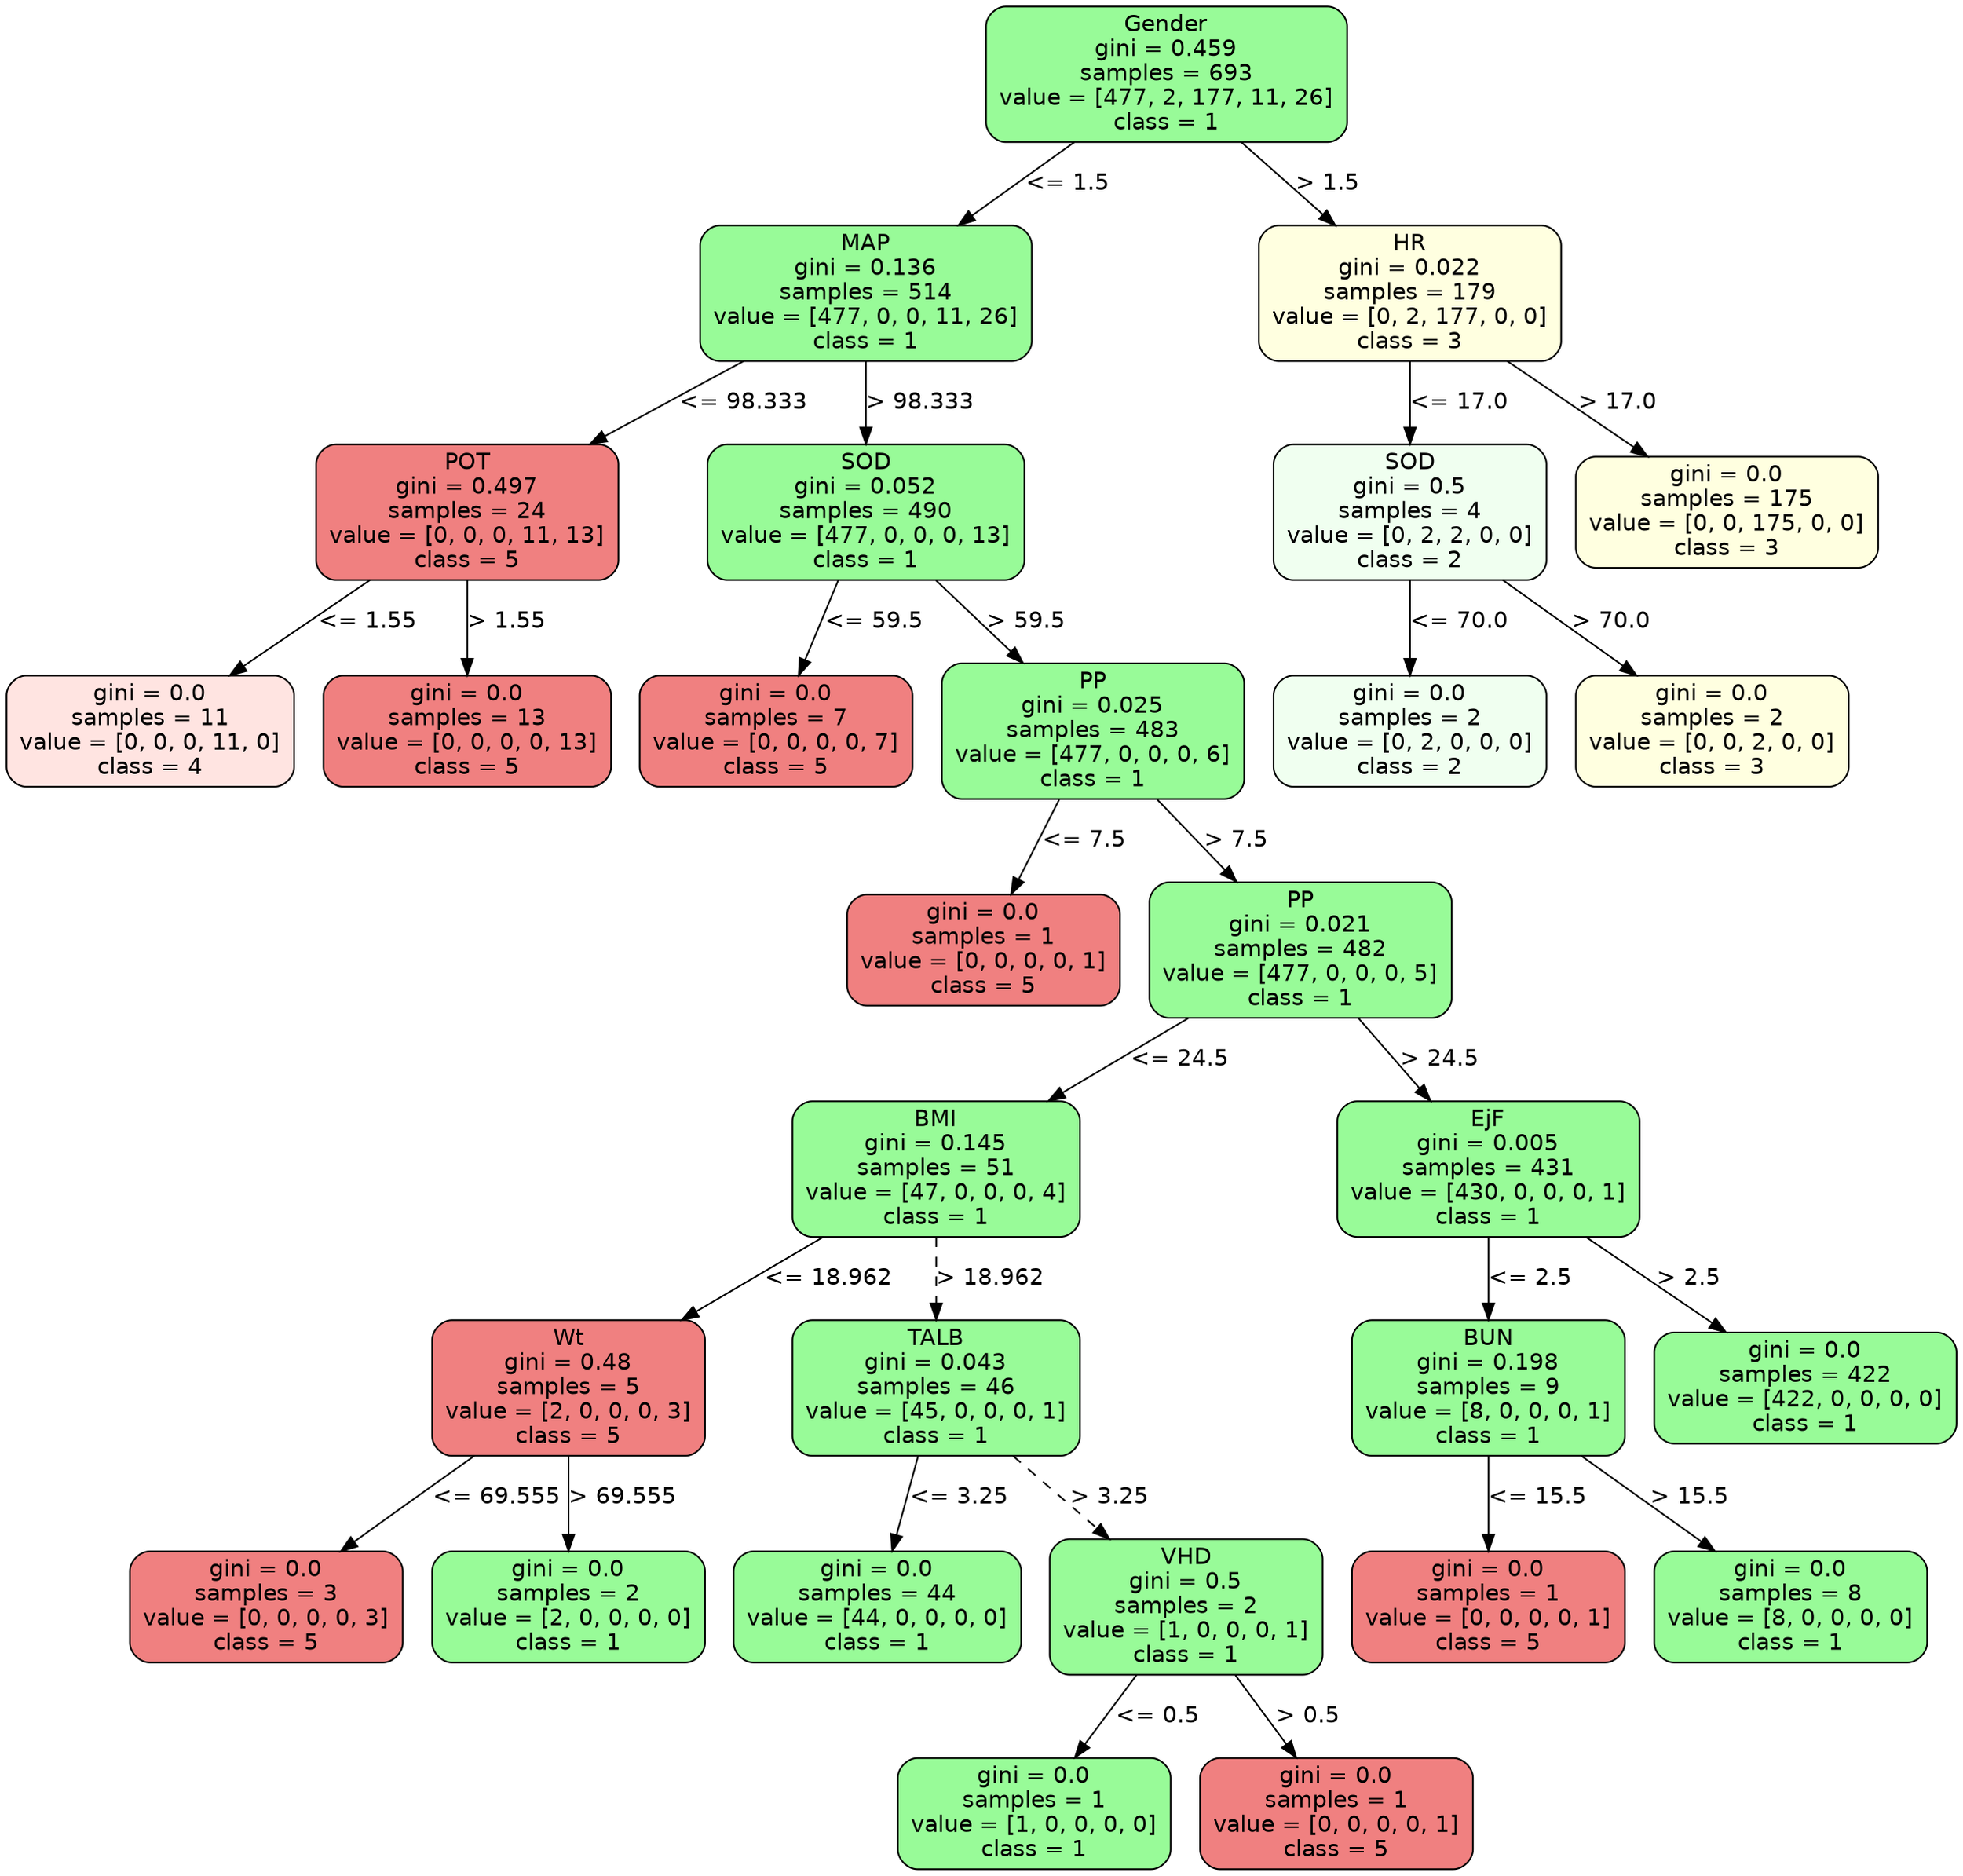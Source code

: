 strict digraph Tree {
	graph [bb="0,0,1017,1140"];
	node [color=black,
		fontname=helvetica,
		label="\N",
		shape=box,
		style="filled, rounded"
	];
	edge [fontname=helvetica];
	0	[fillcolor=palegreen,
		height=1.1528,
		label="Gender\ngini = 0.459\nsamples = 693\nvalue = [477, 2, 177, 11, 26]\nclass = 1",
		pos="605.5,1098.5",
		width=2.5694];
	1	[fillcolor=palegreen,
		height=1.1528,
		label="MAP\ngini = 0.136\nsamples = 514\nvalue = [477, 0, 0, 11, 26]\nclass = 1",
		pos="447.5,964.5",
		width=2.3611];
	0 -> 1	[label="<= 1.5",
		labelangle=45,
		labeldistance=2.5,
		lp="551.5,1031.5",
		op="<=",
		param=1.5,
		pos="e,496.03,1006 556.81,1056.8 540.06,1042.8 521.17,1027 503.86,1012.6",
		style=solid];
	24	[fillcolor=lightyellow,
		height=1.1528,
		label="HR\ngini = 0.022\nsamples = 179\nvalue = [0, 2, 177, 0, 0]\nclass = 3",
		pos="732.5,964.5",
		width=2.1528];
	0 -> 24	[label="> 1.5",
		labelangle=-45,
		labeldistance=2.5,
		lp="689,1031.5",
		op=">",
		param=1.5,
		pos="e,693.27,1006.3 644.64,1056.8 657.8,1043.1 672.6,1027.8 686.25,1013.6",
		style=solid];
	2	[fillcolor=lightcoral,
		height=1.1528,
		label="POT\ngini = 0.497\nsamples = 24\nvalue = [0, 0, 0, 11, 13]\nclass = 5",
		pos="238.5,830.5",
		width=2.1528];
	1 -> 2	[label="<= 98.333",
		lp="380.5,897.5",
		op="<=",
		param=98.333,
		pos="e,302.87,872.15 383.37,923 360.61,908.62 334.83,892.34 311.39,877.53",
		style=solid];
	5	[fillcolor=palegreen,
		height=1.1528,
		label="SOD\ngini = 0.052\nsamples = 490\nvalue = [477, 0, 0, 0, 13]\nclass = 1",
		pos="447.5,830.5",
		width=2.25];
	1 -> 5	[label="> 98.333",
		lp="474.5,897.5",
		op=">",
		param=98.333,
		pos="e,447.5,872.27 447.5,922.82 447.5,910.02 447.5,895.73 447.5,882.32",
		style=solid];
	3	[fillcolor=mistyrose,
		height=0.94444,
		label="gini = 0.0\nsamples = 11\nvalue = [0, 0, 0, 11, 0]\nclass = 4",
		pos="73.5,696.5",
		width=2.0417];
	2 -> 3	[label="<= 1.55",
		lp="185,763.5",
		op="<=",
		param=1.55,
		pos="e,114.79,730.53 187.65,788.82 167,772.3 143.24,753.29 122.75,736.9",
		style=solid];
	4	[fillcolor=lightcoral,
		height=0.94444,
		label="gini = 0.0\nsamples = 13\nvalue = [0, 0, 0, 0, 13]\nclass = 5",
		pos="238.5,696.5",
		width=2.0417];
	2 -> 4	[label="> 1.55",
		lp="258,763.5",
		op=">",
		param=1.55,
		pos="e,238.5,730.74 238.5,788.82 238.5,773.68 238.5,756.44 238.5,741.05",
		style=solid];
	6	[fillcolor=lightcoral,
		height=0.94444,
		label="gini = 0.0\nsamples = 7\nvalue = [0, 0, 0, 0, 7]\nclass = 5",
		pos="400.5,696.5",
		width=1.9444];
	5 -> 6	[label="<= 59.5",
		lp="449,763.5",
		op="<=",
		param=59.5,
		pos="e,412.34,730.74 433.01,788.82 427.52,773.39 421.25,755.78 415.69,740.17",
		style=solid];
	7	[fillcolor=palegreen,
		height=1.1528,
		label="PP\ngini = 0.025\nsamples = 483\nvalue = [477, 0, 0, 0, 6]\nclass = 1",
		pos="566.5,696.5",
		width=2.1528];
	5 -> 7	[label="> 59.5",
		lp="531,763.5",
		op=">",
		param=59.5,
		pos="e,529.74,738.27 484.17,788.82 496.39,775.27 510.12,760.04 522.81,745.96",
		style=solid];
	8	[fillcolor=lightcoral,
		height=0.94444,
		label="gini = 0.0\nsamples = 1\nvalue = [0, 0, 0, 0, 1]\nclass = 5",
		pos="509.5,562.5",
		width=1.9444];
	7 -> 8	[label="<= 7.5",
		lp="560.5,629.5",
		op="<=",
		param=7.5,
		pos="e,523.86,596.74 548.93,654.82 542.27,639.39 534.67,621.78 527.92,606.17",
		style=solid];
	9	[fillcolor=palegreen,
		height=1.1528,
		label="PP\ngini = 0.021\nsamples = 482\nvalue = [477, 0, 0, 0, 5]\nclass = 1",
		pos="675.5,562.5",
		width=2.1528];
	7 -> 9	[label="> 7.5",
		lp="640,629.5",
		op=">",
		param=7.5,
		pos="e,641.83,604.27 600.09,654.82 611.18,641.39 623.62,626.32 635.16,612.35",
		style=solid];
	10	[fillcolor=palegreen,
		height=1.1528,
		label="BMI\ngini = 0.145\nsamples = 51\nvalue = [47, 0, 0, 0, 4]\nclass = 1",
		pos="484.5,428.5",
		width=2.0417];
	9 -> 10	[label="<= 24.5",
		lp="610,495.5",
		op="<=",
		param=24.5,
		pos="e,543.32,470.15 616.9,521 596.28,506.75 572.94,490.62 551.67,475.92",
		style=solid];
	19	[fillcolor=palegreen,
		height=1.1528,
		label="EjF\ngini = 0.005\nsamples = 431\nvalue = [430, 0, 0, 0, 1]\nclass = 1",
		pos="773.5,428.5",
		width=2.1528];
	9 -> 19	[label="> 24.5",
		lp="747,495.5",
		op=">",
		param=24.5,
		pos="e,743.23,470.27 705.7,520.82 715.67,507.39 726.86,492.32 737.23,478.35",
		style=solid];
	11	[fillcolor=lightcoral,
		height=1.1528,
		label="Wt\ngini = 0.48\nsamples = 5\nvalue = [2, 0, 0, 0, 3]\nclass = 5",
		pos="291.5,294.5",
		width=1.9444];
	10 -> 11	[label="<= 18.962",
		lp="425.5,361.5",
		op="<=",
		param=18.962,
		pos="e,350.94,336.15 425.28,387 404.45,372.75 380.87,356.62 359.38,341.92",
		style=solid];
	14	[fillcolor=palegreen,
		height=1.1528,
		label="TALB\ngini = 0.043\nsamples = 46\nvalue = [45, 0, 0, 0, 1]\nclass = 1",
		pos="484.5,294.5",
		width=2.0417];
	10 -> 14	[label="> 18.962",
		lp="511.5,361.5",
		op=">",
		param=18.962,
		pos="e,484.5,336.27 484.5,386.82 484.5,374.02 484.5,359.73 484.5,346.32",
		style=dashed];
	12	[fillcolor=lightcoral,
		height=0.94444,
		label="gini = 0.0\nsamples = 3\nvalue = [0, 0, 0, 0, 3]\nclass = 5",
		pos="133.5,160.5",
		width=1.9444];
	11 -> 12	[label="<= 69.555",
		lp="248.5,227.5",
		op="<=",
		param=69.555,
		pos="e,173.03,194.53 242.81,252.82 223.12,236.37 200.48,217.46 180.93,201.12",
		style=solid];
	13	[fillcolor=palegreen,
		height=0.94444,
		label="gini = 0.0\nsamples = 2\nvalue = [2, 0, 0, 0, 0]\nclass = 1",
		pos="291.5,160.5",
		width=1.9444];
	11 -> 13	[label="> 69.555",
		lp="318.5,227.5",
		op=">",
		param=69.555,
		pos="e,291.5,194.74 291.5,252.82 291.5,237.68 291.5,220.44 291.5,205.05",
		style=solid];
	15	[fillcolor=palegreen,
		height=0.94444,
		label="gini = 0.0\nsamples = 44\nvalue = [44, 0, 0, 0, 0]\nclass = 1",
		pos="453.5,160.5",
		width=2.0417];
	14 -> 15	[label="<= 3.25",
		lp="494,227.5",
		op="<=",
		param=3.25,
		pos="e,461.31,194.74 474.95,252.82 471.36,237.53 467.26,220.11 463.62,204.61",
		style=solid];
	16	[fillcolor=palegreen,
		height=1.1528,
		label="VHD\ngini = 0.5\nsamples = 2\nvalue = [1, 0, 0, 0, 1]\nclass = 1",
		pos="615.5,160.5",
		width=1.9444];
	14 -> 16	[label="> 3.25",
		lp="574,227.5",
		op=">",
		param=3.25,
		pos="e,575.03,202.27 524.87,252.82 538.45,239.14 553.71,223.76 567.79,209.57",
		style=dashed];
	17	[fillcolor=palegreen,
		height=0.94444,
		label="gini = 0.0\nsamples = 1\nvalue = [1, 0, 0, 0, 0]\nclass = 1",
		pos="536.5,34",
		width=1.9444];
	16 -> 17	[label="<= 0.5",
		lp="598.5,93.5",
		op="<=",
		param=0.5,
		pos="e,557.68,68.379 589.63,118.73 581.14,105.35 571.69,90.465 563.15,76.995",
		style=solid];
	18	[fillcolor=lightcoral,
		height=0.94444,
		label="gini = 0.0\nsamples = 1\nvalue = [0, 0, 0, 0, 1]\nclass = 5",
		pos="694.5,34",
		width=1.9444];
	16 -> 18	[label="> 0.5",
		lp="678,93.5",
		op=">",
		param=0.5,
		pos="e,673.32,68.379 641.37,118.73 649.86,105.35 659.31,90.465 667.85,76.995",
		style=solid];
	20	[fillcolor=palegreen,
		height=1.1528,
		label="BUN\ngini = 0.198\nsamples = 9\nvalue = [8, 0, 0, 0, 1]\nclass = 1",
		pos="773.5,294.5",
		width=1.9444];
	19 -> 20	[label="<= 2.5",
		lp="793.5,361.5",
		op="<=",
		param=2.5,
		pos="e,773.5,336.27 773.5,386.82 773.5,374.02 773.5,359.73 773.5,346.32",
		style=solid];
	23	[fillcolor=palegreen,
		height=0.94444,
		label="gini = 0.0\nsamples = 422\nvalue = [422, 0, 0, 0, 0]\nclass = 1",
		pos="939.5,294.5",
		width=2.1528];
	19 -> 23	[label="> 2.5",
		lp="877,361.5",
		op=">",
		param=2.5,
		pos="e,897.96,328.53 824.66,386.82 845.43,370.3 869.34,351.29 889.95,334.9",
		style=solid];
	21	[fillcolor=lightcoral,
		height=0.94444,
		label="gini = 0.0\nsamples = 1\nvalue = [0, 0, 0, 0, 1]\nclass = 5",
		pos="773.5,160.5",
		width=1.9444];
	20 -> 21	[label="<= 15.5",
		lp="797,227.5",
		op="<=",
		param=15.5,
		pos="e,773.5,194.74 773.5,252.82 773.5,237.68 773.5,220.44 773.5,205.05",
		style=solid];
	22	[fillcolor=palegreen,
		height=0.94444,
		label="gini = 0.0\nsamples = 8\nvalue = [8, 0, 0, 0, 0]\nclass = 1",
		pos="931.5,160.5",
		width=1.9444];
	20 -> 22	[label="> 15.5",
		lp="877,227.5",
		op=">",
		param=15.5,
		pos="e,891.97,194.53 822.19,252.82 841.88,236.37 864.52,217.46 884.07,201.12",
		style=solid];
	25	[fillcolor=honeydew,
		height=1.1528,
		label="SOD\ngini = 0.5\nsamples = 4\nvalue = [0, 2, 2, 0, 0]\nclass = 2",
		pos="732.5,830.5",
		width=1.9444];
	24 -> 25	[label="<= 17.0",
		lp="756,897.5",
		op="<=",
		param=17.0,
		pos="e,732.5,872.27 732.5,922.82 732.5,910.02 732.5,895.73 732.5,882.32",
		style=solid];
	28	[fillcolor=lightyellow,
		height=0.94444,
		label="gini = 0.0\nsamples = 175\nvalue = [0, 0, 175, 0, 0]\nclass = 3",
		pos="898.5,830.5",
		width=2.1528];
	24 -> 28	[label="> 17.0",
		lp="840,897.5",
		op=">",
		param=17.0,
		pos="e,856.96,864.53 783.66,922.82 804.43,906.3 828.34,887.29 848.95,870.9",
		style=solid];
	26	[fillcolor=honeydew,
		height=0.94444,
		label="gini = 0.0\nsamples = 2\nvalue = [0, 2, 0, 0, 0]\nclass = 2",
		pos="732.5,696.5",
		width=1.9444];
	25 -> 26	[label="<= 70.0",
		lp="756,763.5",
		op="<=",
		param=70.0,
		pos="e,732.5,730.74 732.5,788.82 732.5,773.68 732.5,756.44 732.5,741.05",
		style=solid];
	27	[fillcolor=lightyellow,
		height=0.94444,
		label="gini = 0.0\nsamples = 2\nvalue = [0, 0, 2, 0, 0]\nclass = 3",
		pos="890.5,696.5",
		width=1.9444];
	25 -> 27	[label="> 70.0",
		lp="836,763.5",
		op=">",
		param=70.0,
		pos="e,850.97,730.53 781.19,788.82 800.88,772.37 823.52,753.46 843.07,737.12",
		style=solid];
}
